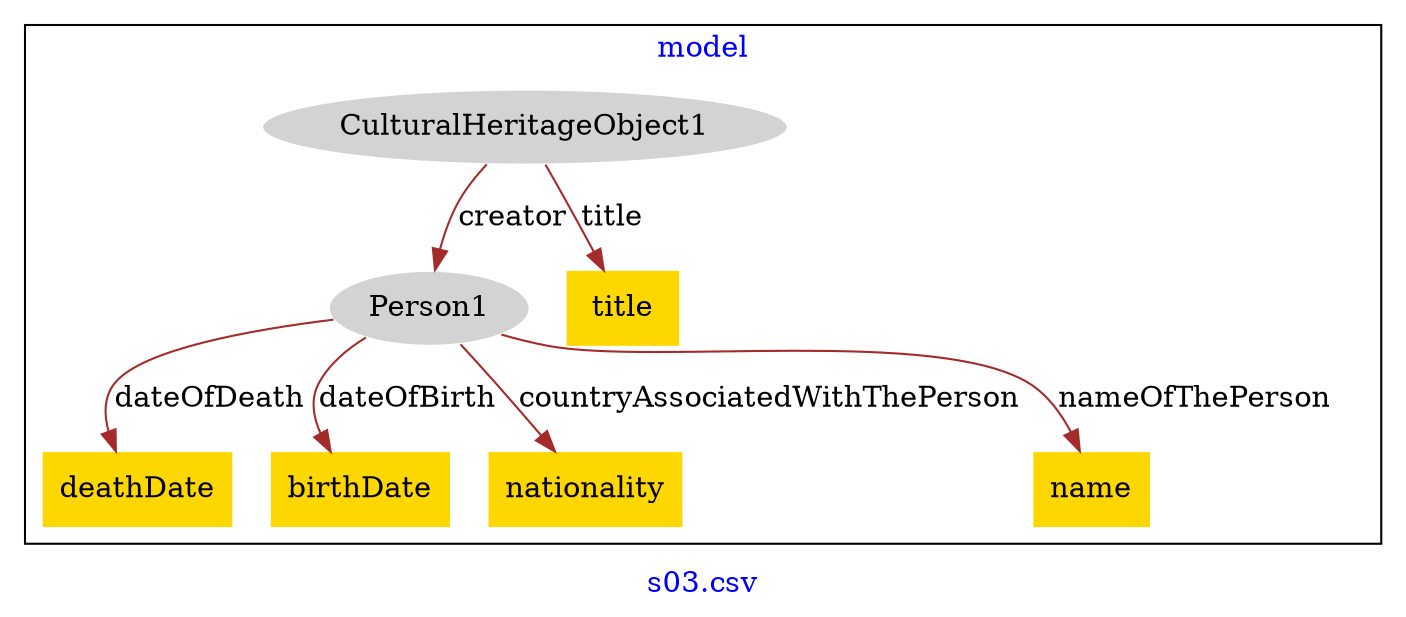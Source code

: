 digraph n0 {
fontcolor="blue"
remincross="true"
label="s03.csv"
subgraph cluster {
label="model"
n2[style="filled",color="white",fillcolor="lightgray",label="CulturalHeritageObject1"];
n3[style="filled",color="white",fillcolor="lightgray",label="Person1"];
n4[shape="plaintext",style="filled",fillcolor="gold",label="deathDate"];
n5[shape="plaintext",style="filled",fillcolor="gold",label="birthDate"];
n6[shape="plaintext",style="filled",fillcolor="gold",label="nationality"];
n7[shape="plaintext",style="filled",fillcolor="gold",label="name"];
n8[shape="plaintext",style="filled",fillcolor="gold",label="title"];
}
n2 -> n3[color="brown",fontcolor="black",label="creator"]
n3 -> n4[color="brown",fontcolor="black",label="dateOfDeath"]
n3 -> n5[color="brown",fontcolor="black",label="dateOfBirth"]
n3 -> n6[color="brown",fontcolor="black",label="countryAssociatedWithThePerson"]
n3 -> n7[color="brown",fontcolor="black",label="nameOfThePerson"]
n2 -> n8[color="brown",fontcolor="black",label="title"]
}
